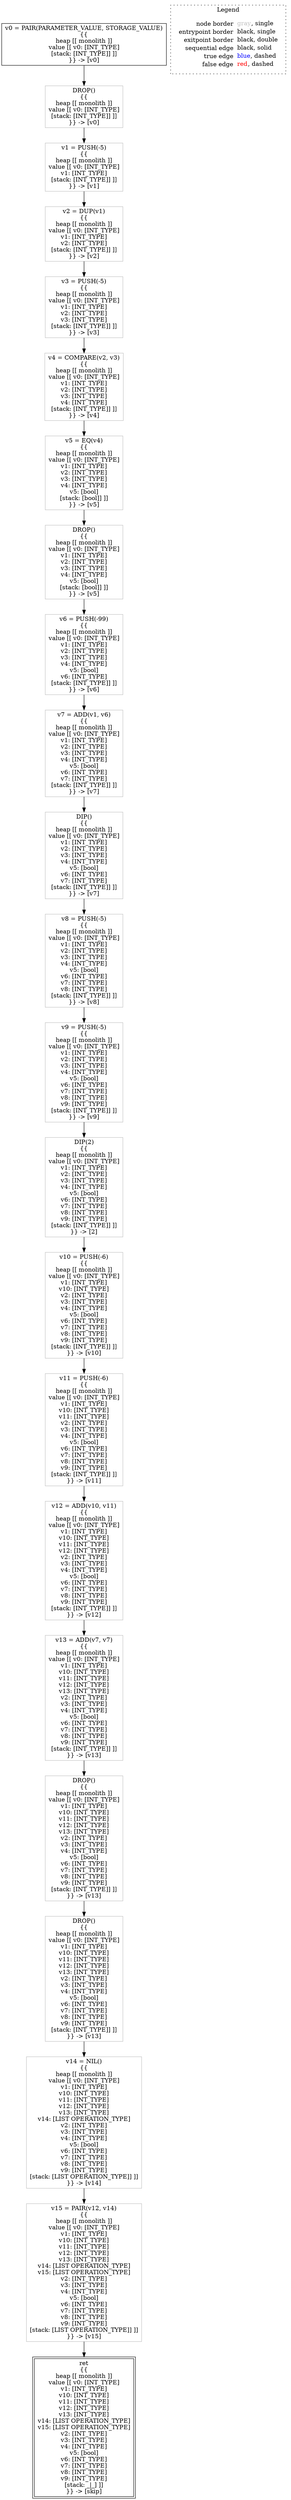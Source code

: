 digraph {
	"node0" [shape="rect",color="black",label=<v0 = PAIR(PARAMETER_VALUE, STORAGE_VALUE)<BR/>{{<BR/>heap [[ monolith ]]<BR/>value [[ v0: [INT_TYPE]<BR/>[stack: [INT_TYPE]] ]]<BR/>}} -&gt; [v0]>];
	"node1" [shape="rect",color="gray",label=<v6 = PUSH(-99)<BR/>{{<BR/>heap [[ monolith ]]<BR/>value [[ v0: [INT_TYPE]<BR/>v1: [INT_TYPE]<BR/>v2: [INT_TYPE]<BR/>v3: [INT_TYPE]<BR/>v4: [INT_TYPE]<BR/>v5: [bool]<BR/>v6: [INT_TYPE]<BR/>[stack: [INT_TYPE]] ]]<BR/>}} -&gt; [v6]>];
	"node2" [shape="rect",color="gray",label=<v9 = PUSH(-5)<BR/>{{<BR/>heap [[ monolith ]]<BR/>value [[ v0: [INT_TYPE]<BR/>v1: [INT_TYPE]<BR/>v2: [INT_TYPE]<BR/>v3: [INT_TYPE]<BR/>v4: [INT_TYPE]<BR/>v5: [bool]<BR/>v6: [INT_TYPE]<BR/>v7: [INT_TYPE]<BR/>v8: [INT_TYPE]<BR/>v9: [INT_TYPE]<BR/>[stack: [INT_TYPE]] ]]<BR/>}} -&gt; [v9]>];
	"node3" [shape="rect",color="gray",label=<v12 = ADD(v10, v11)<BR/>{{<BR/>heap [[ monolith ]]<BR/>value [[ v0: [INT_TYPE]<BR/>v1: [INT_TYPE]<BR/>v10: [INT_TYPE]<BR/>v11: [INT_TYPE]<BR/>v12: [INT_TYPE]<BR/>v2: [INT_TYPE]<BR/>v3: [INT_TYPE]<BR/>v4: [INT_TYPE]<BR/>v5: [bool]<BR/>v6: [INT_TYPE]<BR/>v7: [INT_TYPE]<BR/>v8: [INT_TYPE]<BR/>v9: [INT_TYPE]<BR/>[stack: [INT_TYPE]] ]]<BR/>}} -&gt; [v12]>];
	"node4" [shape="rect",color="gray",label=<DIP()<BR/>{{<BR/>heap [[ monolith ]]<BR/>value [[ v0: [INT_TYPE]<BR/>v1: [INT_TYPE]<BR/>v2: [INT_TYPE]<BR/>v3: [INT_TYPE]<BR/>v4: [INT_TYPE]<BR/>v5: [bool]<BR/>v6: [INT_TYPE]<BR/>v7: [INT_TYPE]<BR/>[stack: [INT_TYPE]] ]]<BR/>}} -&gt; [v7]>];
	"node5" [shape="rect",color="gray",label=<v11 = PUSH(-6)<BR/>{{<BR/>heap [[ monolith ]]<BR/>value [[ v0: [INT_TYPE]<BR/>v1: [INT_TYPE]<BR/>v10: [INT_TYPE]<BR/>v11: [INT_TYPE]<BR/>v2: [INT_TYPE]<BR/>v3: [INT_TYPE]<BR/>v4: [INT_TYPE]<BR/>v5: [bool]<BR/>v6: [INT_TYPE]<BR/>v7: [INT_TYPE]<BR/>v8: [INT_TYPE]<BR/>v9: [INT_TYPE]<BR/>[stack: [INT_TYPE]] ]]<BR/>}} -&gt; [v11]>];
	"node6" [shape="rect",color="gray",label=<v2 = DUP(v1)<BR/>{{<BR/>heap [[ monolith ]]<BR/>value [[ v0: [INT_TYPE]<BR/>v1: [INT_TYPE]<BR/>v2: [INT_TYPE]<BR/>[stack: [INT_TYPE]] ]]<BR/>}} -&gt; [v2]>];
	"node7" [shape="rect",color="gray",label=<v3 = PUSH(-5)<BR/>{{<BR/>heap [[ monolith ]]<BR/>value [[ v0: [INT_TYPE]<BR/>v1: [INT_TYPE]<BR/>v2: [INT_TYPE]<BR/>v3: [INT_TYPE]<BR/>[stack: [INT_TYPE]] ]]<BR/>}} -&gt; [v3]>];
	"node8" [shape="rect",color="gray",label=<v15 = PAIR(v12, v14)<BR/>{{<BR/>heap [[ monolith ]]<BR/>value [[ v0: [INT_TYPE]<BR/>v1: [INT_TYPE]<BR/>v10: [INT_TYPE]<BR/>v11: [INT_TYPE]<BR/>v12: [INT_TYPE]<BR/>v13: [INT_TYPE]<BR/>v14: [LIST OPERATION_TYPE]<BR/>v15: [LIST OPERATION_TYPE]<BR/>v2: [INT_TYPE]<BR/>v3: [INT_TYPE]<BR/>v4: [INT_TYPE]<BR/>v5: [bool]<BR/>v6: [INT_TYPE]<BR/>v7: [INT_TYPE]<BR/>v8: [INT_TYPE]<BR/>v9: [INT_TYPE]<BR/>[stack: [LIST OPERATION_TYPE]] ]]<BR/>}} -&gt; [v15]>];
	"node9" [shape="rect",color="gray",label=<DIP(2)<BR/>{{<BR/>heap [[ monolith ]]<BR/>value [[ v0: [INT_TYPE]<BR/>v1: [INT_TYPE]<BR/>v2: [INT_TYPE]<BR/>v3: [INT_TYPE]<BR/>v4: [INT_TYPE]<BR/>v5: [bool]<BR/>v6: [INT_TYPE]<BR/>v7: [INT_TYPE]<BR/>v8: [INT_TYPE]<BR/>v9: [INT_TYPE]<BR/>[stack: [INT_TYPE]] ]]<BR/>}} -&gt; [2]>];
	"node10" [shape="rect",color="gray",label=<DROP()<BR/>{{<BR/>heap [[ monolith ]]<BR/>value [[ v0: [INT_TYPE]<BR/>v1: [INT_TYPE]<BR/>v10: [INT_TYPE]<BR/>v11: [INT_TYPE]<BR/>v12: [INT_TYPE]<BR/>v13: [INT_TYPE]<BR/>v2: [INT_TYPE]<BR/>v3: [INT_TYPE]<BR/>v4: [INT_TYPE]<BR/>v5: [bool]<BR/>v6: [INT_TYPE]<BR/>v7: [INT_TYPE]<BR/>v8: [INT_TYPE]<BR/>v9: [INT_TYPE]<BR/>[stack: [INT_TYPE]] ]]<BR/>}} -&gt; [v13]>];
	"node11" [shape="rect",color="gray",label=<DROP()<BR/>{{<BR/>heap [[ monolith ]]<BR/>value [[ v0: [INT_TYPE]<BR/>[stack: [INT_TYPE]] ]]<BR/>}} -&gt; [v0]>];
	"node12" [shape="rect",color="black",peripheries="2",label=<ret<BR/>{{<BR/>heap [[ monolith ]]<BR/>value [[ v0: [INT_TYPE]<BR/>v1: [INT_TYPE]<BR/>v10: [INT_TYPE]<BR/>v11: [INT_TYPE]<BR/>v12: [INT_TYPE]<BR/>v13: [INT_TYPE]<BR/>v14: [LIST OPERATION_TYPE]<BR/>v15: [LIST OPERATION_TYPE]<BR/>v2: [INT_TYPE]<BR/>v3: [INT_TYPE]<BR/>v4: [INT_TYPE]<BR/>v5: [bool]<BR/>v6: [INT_TYPE]<BR/>v7: [INT_TYPE]<BR/>v8: [INT_TYPE]<BR/>v9: [INT_TYPE]<BR/>[stack: _|_] ]]<BR/>}} -&gt; [skip]>];
	"node13" [shape="rect",color="gray",label=<v4 = COMPARE(v2, v3)<BR/>{{<BR/>heap [[ monolith ]]<BR/>value [[ v0: [INT_TYPE]<BR/>v1: [INT_TYPE]<BR/>v2: [INT_TYPE]<BR/>v3: [INT_TYPE]<BR/>v4: [INT_TYPE]<BR/>[stack: [INT_TYPE]] ]]<BR/>}} -&gt; [v4]>];
	"node14" [shape="rect",color="gray",label=<v7 = ADD(v1, v6)<BR/>{{<BR/>heap [[ monolith ]]<BR/>value [[ v0: [INT_TYPE]<BR/>v1: [INT_TYPE]<BR/>v2: [INT_TYPE]<BR/>v3: [INT_TYPE]<BR/>v4: [INT_TYPE]<BR/>v5: [bool]<BR/>v6: [INT_TYPE]<BR/>v7: [INT_TYPE]<BR/>[stack: [INT_TYPE]] ]]<BR/>}} -&gt; [v7]>];
	"node15" [shape="rect",color="gray",label=<v8 = PUSH(-5)<BR/>{{<BR/>heap [[ monolith ]]<BR/>value [[ v0: [INT_TYPE]<BR/>v1: [INT_TYPE]<BR/>v2: [INT_TYPE]<BR/>v3: [INT_TYPE]<BR/>v4: [INT_TYPE]<BR/>v5: [bool]<BR/>v6: [INT_TYPE]<BR/>v7: [INT_TYPE]<BR/>v8: [INT_TYPE]<BR/>[stack: [INT_TYPE]] ]]<BR/>}} -&gt; [v8]>];
	"node16" [shape="rect",color="gray",label=<v1 = PUSH(-5)<BR/>{{<BR/>heap [[ monolith ]]<BR/>value [[ v0: [INT_TYPE]<BR/>v1: [INT_TYPE]<BR/>[stack: [INT_TYPE]] ]]<BR/>}} -&gt; [v1]>];
	"node17" [shape="rect",color="gray",label=<DROP()<BR/>{{<BR/>heap [[ monolith ]]<BR/>value [[ v0: [INT_TYPE]<BR/>v1: [INT_TYPE]<BR/>v10: [INT_TYPE]<BR/>v11: [INT_TYPE]<BR/>v12: [INT_TYPE]<BR/>v13: [INT_TYPE]<BR/>v2: [INT_TYPE]<BR/>v3: [INT_TYPE]<BR/>v4: [INT_TYPE]<BR/>v5: [bool]<BR/>v6: [INT_TYPE]<BR/>v7: [INT_TYPE]<BR/>v8: [INT_TYPE]<BR/>v9: [INT_TYPE]<BR/>[stack: [INT_TYPE]] ]]<BR/>}} -&gt; [v13]>];
	"node18" [shape="rect",color="gray",label=<v13 = ADD(v7, v7)<BR/>{{<BR/>heap [[ monolith ]]<BR/>value [[ v0: [INT_TYPE]<BR/>v1: [INT_TYPE]<BR/>v10: [INT_TYPE]<BR/>v11: [INT_TYPE]<BR/>v12: [INT_TYPE]<BR/>v13: [INT_TYPE]<BR/>v2: [INT_TYPE]<BR/>v3: [INT_TYPE]<BR/>v4: [INT_TYPE]<BR/>v5: [bool]<BR/>v6: [INT_TYPE]<BR/>v7: [INT_TYPE]<BR/>v8: [INT_TYPE]<BR/>v9: [INT_TYPE]<BR/>[stack: [INT_TYPE]] ]]<BR/>}} -&gt; [v13]>];
	"node19" [shape="rect",color="gray",label=<v10 = PUSH(-6)<BR/>{{<BR/>heap [[ monolith ]]<BR/>value [[ v0: [INT_TYPE]<BR/>v1: [INT_TYPE]<BR/>v10: [INT_TYPE]<BR/>v2: [INT_TYPE]<BR/>v3: [INT_TYPE]<BR/>v4: [INT_TYPE]<BR/>v5: [bool]<BR/>v6: [INT_TYPE]<BR/>v7: [INT_TYPE]<BR/>v8: [INT_TYPE]<BR/>v9: [INT_TYPE]<BR/>[stack: [INT_TYPE]] ]]<BR/>}} -&gt; [v10]>];
	"node20" [shape="rect",color="gray",label=<v14 = NIL()<BR/>{{<BR/>heap [[ monolith ]]<BR/>value [[ v0: [INT_TYPE]<BR/>v1: [INT_TYPE]<BR/>v10: [INT_TYPE]<BR/>v11: [INT_TYPE]<BR/>v12: [INT_TYPE]<BR/>v13: [INT_TYPE]<BR/>v14: [LIST OPERATION_TYPE]<BR/>v2: [INT_TYPE]<BR/>v3: [INT_TYPE]<BR/>v4: [INT_TYPE]<BR/>v5: [bool]<BR/>v6: [INT_TYPE]<BR/>v7: [INT_TYPE]<BR/>v8: [INT_TYPE]<BR/>v9: [INT_TYPE]<BR/>[stack: [LIST OPERATION_TYPE]] ]]<BR/>}} -&gt; [v14]>];
	"node21" [shape="rect",color="gray",label=<DROP()<BR/>{{<BR/>heap [[ monolith ]]<BR/>value [[ v0: [INT_TYPE]<BR/>v1: [INT_TYPE]<BR/>v2: [INT_TYPE]<BR/>v3: [INT_TYPE]<BR/>v4: [INT_TYPE]<BR/>v5: [bool]<BR/>[stack: [bool]] ]]<BR/>}} -&gt; [v5]>];
	"node22" [shape="rect",color="gray",label=<v5 = EQ(v4)<BR/>{{<BR/>heap [[ monolith ]]<BR/>value [[ v0: [INT_TYPE]<BR/>v1: [INT_TYPE]<BR/>v2: [INT_TYPE]<BR/>v3: [INT_TYPE]<BR/>v4: [INT_TYPE]<BR/>v5: [bool]<BR/>[stack: [bool]] ]]<BR/>}} -&gt; [v5]>];
	"node1" -> "node14" [color="black"];
	"node2" -> "node9" [color="black"];
	"node3" -> "node18" [color="black"];
	"node4" -> "node15" [color="black"];
	"node5" -> "node3" [color="black"];
	"node6" -> "node7" [color="black"];
	"node7" -> "node13" [color="black"];
	"node8" -> "node12" [color="black"];
	"node9" -> "node19" [color="black"];
	"node10" -> "node17" [color="black"];
	"node11" -> "node16" [color="black"];
	"node13" -> "node22" [color="black"];
	"node14" -> "node4" [color="black"];
	"node15" -> "node2" [color="black"];
	"node16" -> "node6" [color="black"];
	"node17" -> "node20" [color="black"];
	"node18" -> "node10" [color="black"];
	"node19" -> "node5" [color="black"];
	"node0" -> "node11" [color="black"];
	"node20" -> "node8" [color="black"];
	"node21" -> "node1" [color="black"];
	"node22" -> "node21" [color="black"];
subgraph cluster_legend {
	label="Legend";
	style=dotted;
	node [shape=plaintext];
	"legend" [label=<<table border="0" cellpadding="2" cellspacing="0" cellborder="0"><tr><td align="right">node border&nbsp;</td><td align="left"><font color="gray">gray</font>, single</td></tr><tr><td align="right">entrypoint border&nbsp;</td><td align="left"><font color="black">black</font>, single</td></tr><tr><td align="right">exitpoint border&nbsp;</td><td align="left"><font color="black">black</font>, double</td></tr><tr><td align="right">sequential edge&nbsp;</td><td align="left"><font color="black">black</font>, solid</td></tr><tr><td align="right">true edge&nbsp;</td><td align="left"><font color="blue">blue</font>, dashed</td></tr><tr><td align="right">false edge&nbsp;</td><td align="left"><font color="red">red</font>, dashed</td></tr></table>>];
}

}
